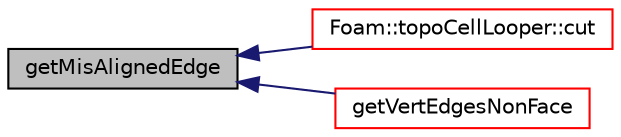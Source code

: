 digraph "getMisAlignedEdge"
{
  bgcolor="transparent";
  edge [fontname="Helvetica",fontsize="10",labelfontname="Helvetica",labelfontsize="10"];
  node [fontname="Helvetica",fontsize="10",shape=record];
  rankdir="LR";
  Node1 [label="getMisAlignedEdge",height=0.2,width=0.4,color="black", fillcolor="grey75", style="filled", fontcolor="black"];
  Node1 -> Node2 [dir="back",color="midnightblue",fontsize="10",style="solid",fontname="Helvetica"];
  Node2 [label="Foam::topoCellLooper::cut",height=0.2,width=0.4,color="red",URL="$a02721.html#ac80e7d9d0040f4d0de355d5546d5e195",tooltip="Create cut along circumference of celli. Gets current mesh cuts. "];
  Node1 -> Node3 [dir="back",color="midnightblue",fontsize="10",style="solid",fontname="Helvetica"];
  Node3 [label="getVertEdgesNonFace",height=0.2,width=0.4,color="red",URL="$a00208.html#a89c4b509773a61b5fa01a2105d25c261",tooltip="Get edges (on cell) connected to vertI which are not on facei. "];
}
